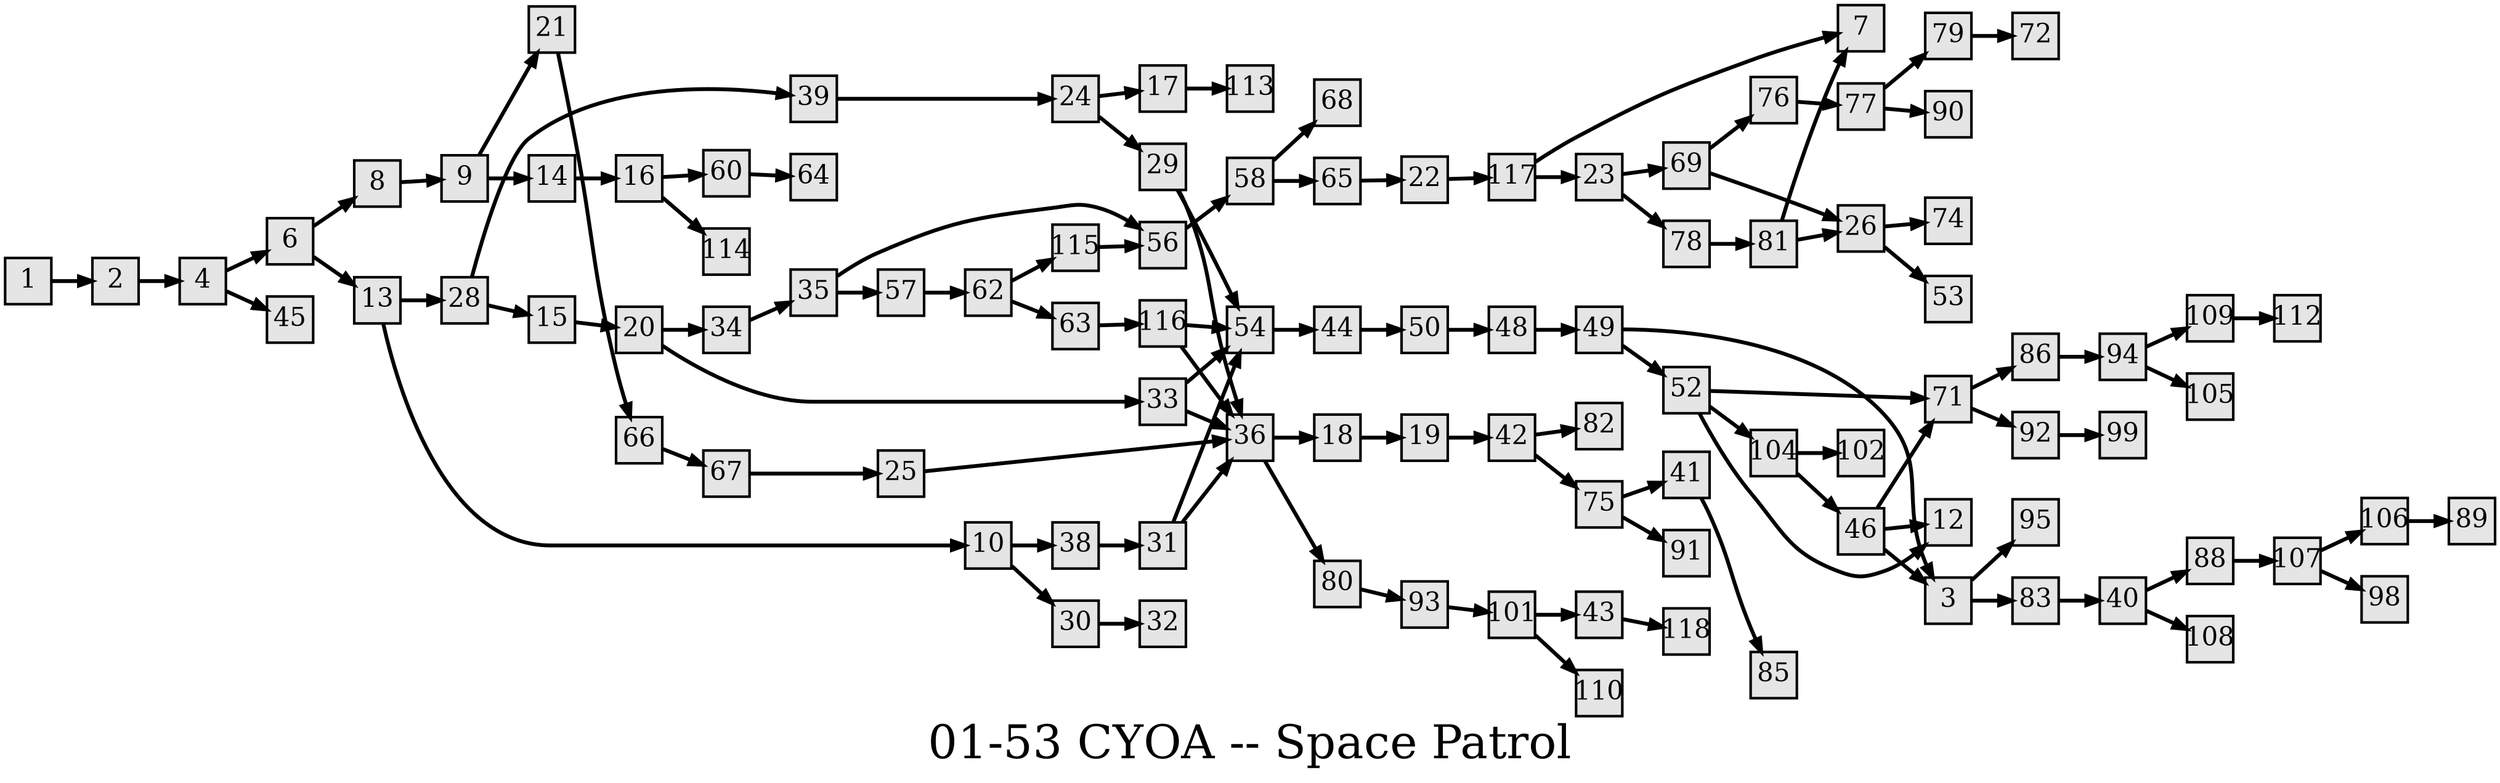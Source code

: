 digraph g{
  graph [ label="01-53 CYOA -- Space Patrol" rankdir=LR, ordering=out, fontsize=36, nodesep="0.35", ranksep="0.45"];
  node  [shape=rect, penwidth=2, fontsize=20, style=filled, fillcolor=grey90, margin="0,0", labelfloat=true, regular=true, fixedsize=true];
  edge  [labelfloat=true, penwidth=3, fontsize=12];
  // ---;
  // group  : Katz;
  // id     : 01-53;
  // gbid   : 550;
  // series : CYOA;
  // title  : Space Patrol;
  // author : Julius Goodman;
  // credit:;
  // - name : Juliet Way-Henthorn;
  // role : encoder;
  // date : 2017-08-18;
  // - name : Jeremy Douglass;
  // role : editor;
  // date : 2017-10-1;
  // render:;
  // - name   : small;
  // styles : gvStyles-small.txt;
  // engine : dot;
  // comment: >;
  
  // ---;
  
  // From | To | Label;
  
  1 -> 2;
  2 -> 4;
  3 -> 95;
  3 -> 83;
  4 -> 6;
  4 -> 45;
  6 -> 8;
  6 -> 13;
  8 -> 9;
  9 -> 21;
  9 -> 14;
  10 -> 38;
  10 -> 30;
  13 -> 28;
  13 -> 10;
  14 -> 16;
  15 -> 20;
  16 -> 60;
  16 -> 114;
  17 -> 113;
  18 -> 19;
  19 -> 42;
  20 -> 34;
  20 -> 33;
  21 -> 66;
  22 -> 117;
  23 -> 69;
  23 -> 78;
  24 -> 17;
  24 -> 29;
  25 -> 36;
  26 -> 74;
  26 -> 53;
  28 -> 39;
  28 -> 15;
  29 -> 54;
  29 -> 36;
  30 -> 32;
  31 -> 54;
  31 -> 36;
  33 -> 36;
  33 -> 54;
  34 -> 35;
  35 -> 56;
  35 -> 57;
  36 -> 18;
  36 -> 80;
  38 -> 31;
  39 -> 24;
  40 -> 88;
  40 -> 108;
  41 -> 85;
  42 -> 82;
  42 -> 75;
  43 -> 118;
  44 -> 50;
  46 -> 71;
  46 -> 12;
  46 -> 3;
  48 -> 49;
  49 -> 3;
  49 -> 52;
  50 -> 48;
  52 -> 71;
  52 -> 104;
  52 -> 12;
  54 -> 44;
  56 -> 58;
  57 -> 62;
  58 -> 68;
  58 -> 65;
  60 -> 64;
  62 -> 115;
  62 -> 63;
  63 -> 116;
  65 -> 22;
  66 -> 67;
  67 -> 25;
  69 -> 76;
  69 -> 26;
  71 -> 86;
  71 -> 92;
  75 -> 41;
  75 -> 91;
  76 -> 77;
  77 -> 79;
  77 -> 90;
  78 -> 81;
  79 -> 72;
  80 -> 93;
  81 -> 7;
  81 -> 26;
  83 -> 40;
  86 -> 94;
  88 -> 107;
  92 -> 99;
  93 -> 101;
  94 -> 109;
  94 -> 105;
  101 -> 43;
  101 -> 110;
  104 -> 102;
  104 -> 46;
  106 -> 89;
  107 -> 106;
  107 -> 98;
  109 -> 112;
  115 -> 56;
  116 -> 36;
  116 -> 54;
  117 -> 7;
  117 -> 23;
}

